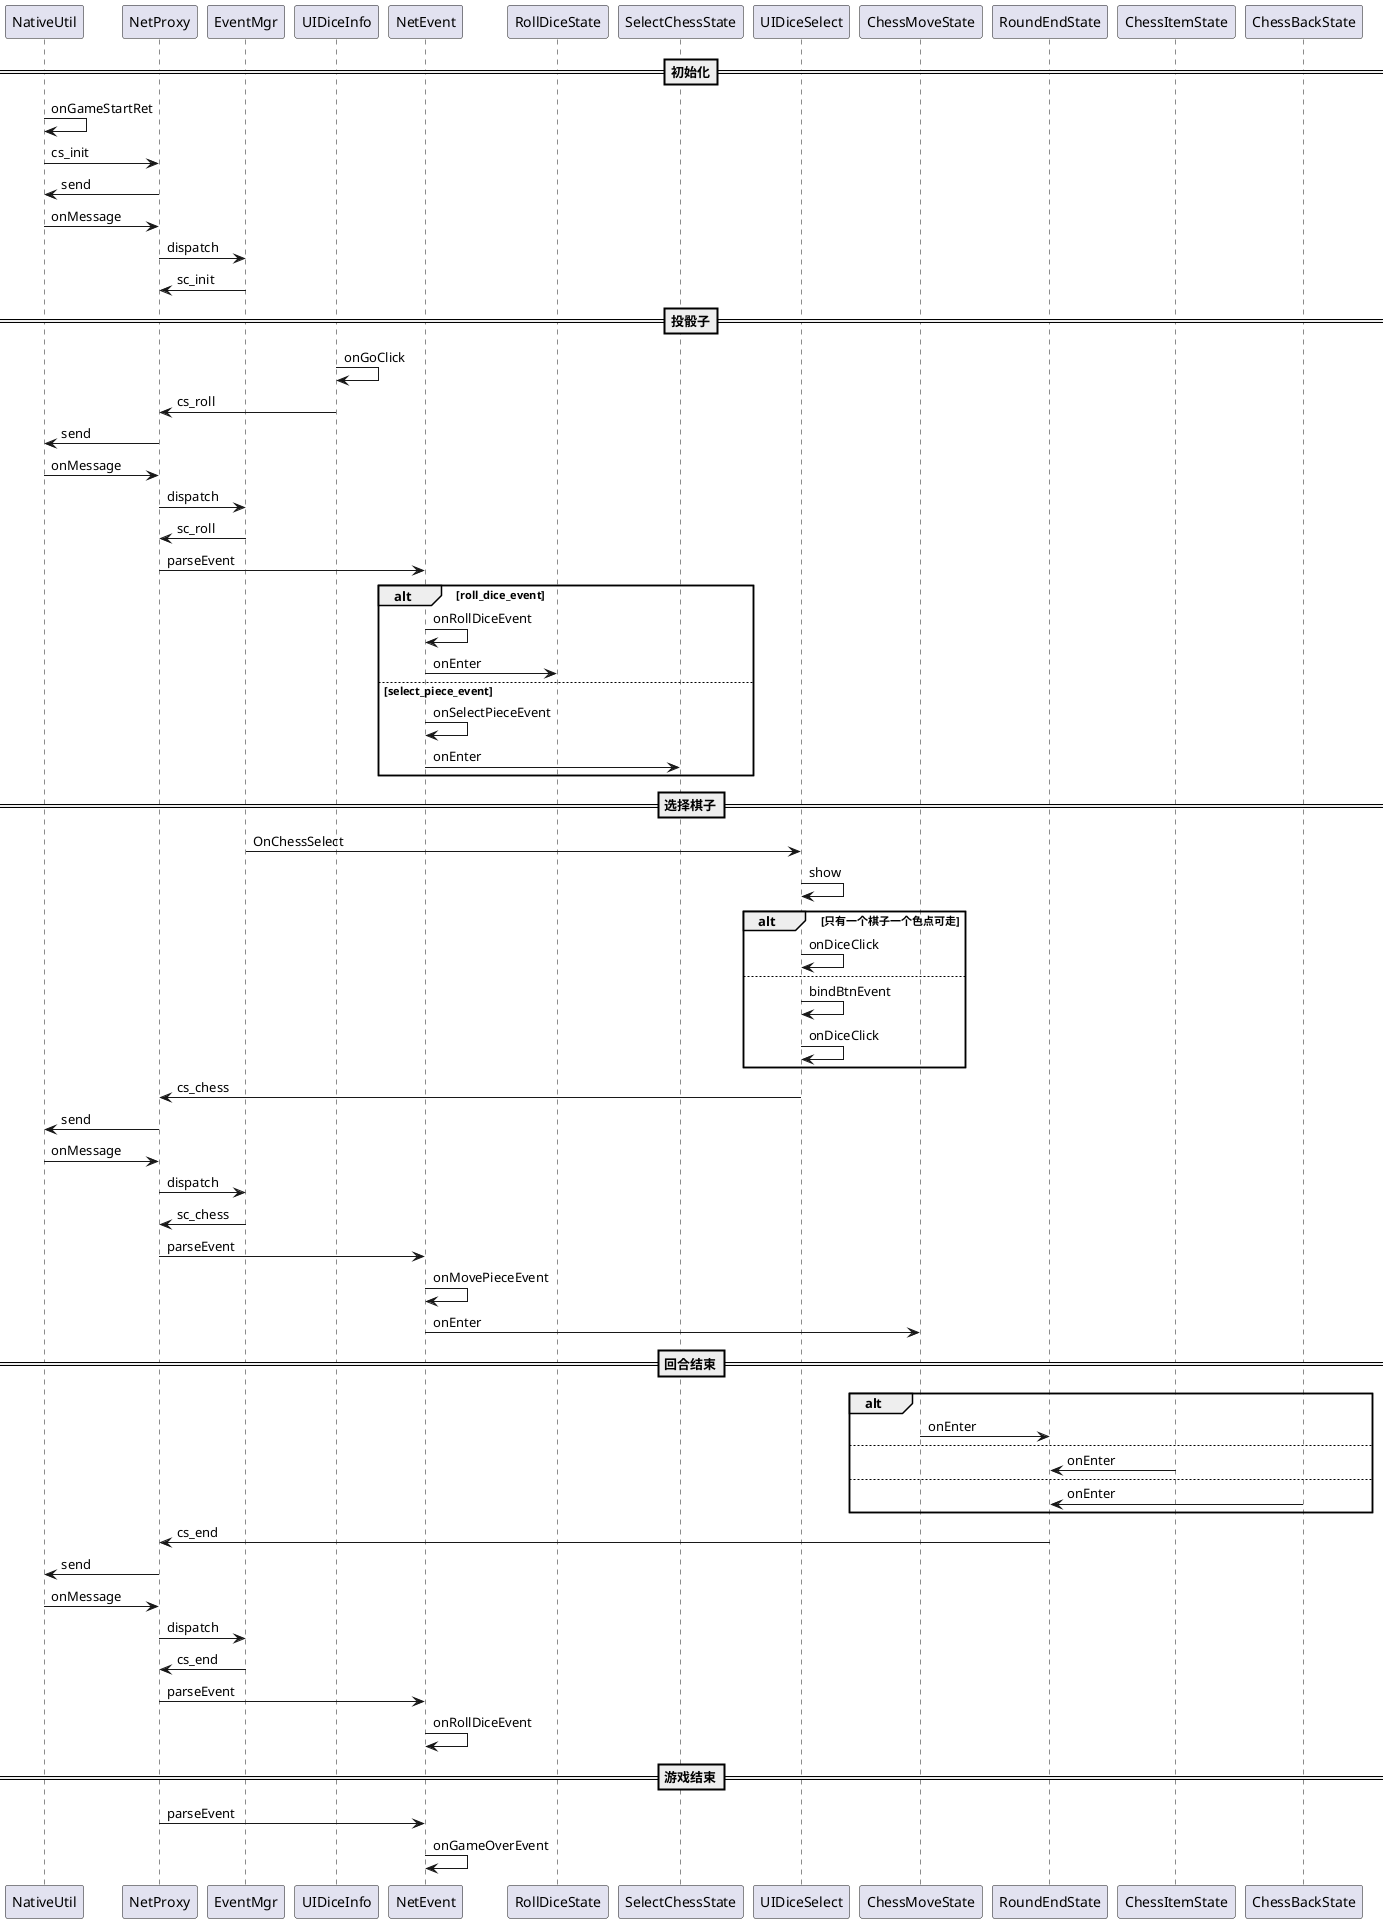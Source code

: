 @startuml flyingchess_flow

==初始化==

NativeUtil -> NativeUtil : onGameStartRet
NativeUtil -> NetProxy : cs_init
NetProxy -> NativeUtil : send
NativeUtil -> NetProxy : onMessage
NetProxy -> EventMgr : dispatch
EventMgr -> NetProxy : sc_init

==投骰子==

UIDiceInfo -> UIDiceInfo : onGoClick
UIDiceInfo -> NetProxy : cs_roll
NetProxy -> NativeUtil : send
NativeUtil -> NetProxy : onMessage
NetProxy -> EventMgr : dispatch
EventMgr -> NetProxy : sc_roll
NetProxy -> NetEvent : parseEvent
alt roll_dice_event
    NetEvent -> NetEvent : onRollDiceEvent /'继续摇骰子'/
    NetEvent -> RollDiceState : onEnter
else select_piece_event
    NetEvent -> NetEvent : onSelectPieceEvent
    NetEvent -> SelectChessState : onEnter /'设置棋子可选状态'/
end

==选择棋子==

EventMgr -> UIDiceSelect : OnChessSelect
UIDiceSelect -> UIDiceSelect : show /'展示棋子'/
alt 只有一个棋子一个色点可走
    UIDiceSelect -> UIDiceSelect : onDiceClick
else    
    UIDiceSelect -> UIDiceSelect : bindBtnEvent
    UIDiceSelect -> UIDiceSelect : onDiceClick
end
UIDiceSelect -> NetProxy : cs_chess
NetProxy -> NativeUtil : send
NativeUtil -> NetProxy : onMessage
NetProxy -> EventMgr : dispatch
EventMgr -> NetProxy : sc_chess
NetProxy -> NetEvent : parseEvent
NetEvent -> NetEvent : onMovePieceEvent
NetEvent -> ChessMoveState : onEnter /'移动棋子动画'/

==回合结束==

alt
    ChessMoveState -> RoundEndState : onEnter
else
    ChessItemState -> RoundEndState : onEnter
else
    ChessBackState -> RoundEndState : onEnter
end
RoundEndState -> NetProxy : cs_end
NetProxy -> NativeUtil : send
NativeUtil -> NetProxy : onMessage
NetProxy -> EventMgr : dispatch
EventMgr -> NetProxy : cs_end
NetProxy -> NetEvent : parseEvent
NetEvent -> NetEvent : onRollDiceEvent /'下一轮开始摇骰子'/

==游戏结束==

NetProxy -> NetEvent : parseEvent
NetEvent -> NetEvent : onGameOverEvent /'游戏结束'/

@enduml